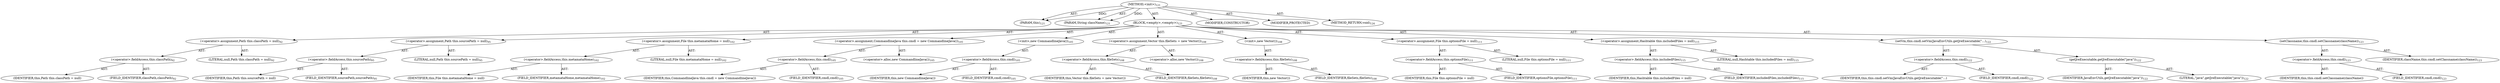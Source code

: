 digraph "&lt;init&gt;" {  
"111669149697" [label = <(METHOD,&lt;init&gt;)<SUB>121</SUB>> ]
"115964117003" [label = <(PARAM,this)<SUB>121</SUB>> ]
"115964117004" [label = <(PARAM,String className)<SUB>121</SUB>> ]
"25769803777" [label = <(BLOCK,&lt;empty&gt;,&lt;empty&gt;)<SUB>121</SUB>> ]
"30064771092" [label = <(&lt;operator&gt;.assignment,Path this.classPath = null)<SUB>92</SUB>> ]
"30064771093" [label = <(&lt;operator&gt;.fieldAccess,this.classPath)<SUB>92</SUB>> ]
"68719476766" [label = <(IDENTIFIER,this,Path this.classPath = null)> ]
"55834574857" [label = <(FIELD_IDENTIFIER,classPath,classPath)<SUB>92</SUB>> ]
"90194313221" [label = <(LITERAL,null,Path this.classPath = null)<SUB>92</SUB>> ]
"30064771094" [label = <(&lt;operator&gt;.assignment,Path this.sourcePath = null)<SUB>95</SUB>> ]
"30064771095" [label = <(&lt;operator&gt;.fieldAccess,this.sourcePath)<SUB>95</SUB>> ]
"68719476767" [label = <(IDENTIFIER,this,Path this.sourcePath = null)> ]
"55834574858" [label = <(FIELD_IDENTIFIER,sourcePath,sourcePath)<SUB>95</SUB>> ]
"90194313222" [label = <(LITERAL,null,Path this.sourcePath = null)<SUB>95</SUB>> ]
"30064771096" [label = <(&lt;operator&gt;.assignment,File this.metamataHome = null)<SUB>102</SUB>> ]
"30064771097" [label = <(&lt;operator&gt;.fieldAccess,this.metamataHome)<SUB>102</SUB>> ]
"68719476768" [label = <(IDENTIFIER,this,File this.metamataHome = null)> ]
"55834574859" [label = <(FIELD_IDENTIFIER,metamataHome,metamataHome)<SUB>102</SUB>> ]
"90194313223" [label = <(LITERAL,null,File this.metamataHome = null)<SUB>102</SUB>> ]
"30064771098" [label = <(&lt;operator&gt;.assignment,CommandlineJava this.cmdl = new CommandlineJava())<SUB>105</SUB>> ]
"30064771099" [label = <(&lt;operator&gt;.fieldAccess,this.cmdl)<SUB>105</SUB>> ]
"68719476769" [label = <(IDENTIFIER,this,CommandlineJava this.cmdl = new CommandlineJava())> ]
"55834574860" [label = <(FIELD_IDENTIFIER,cmdl,cmdl)<SUB>105</SUB>> ]
"30064771100" [label = <(&lt;operator&gt;.alloc,new CommandlineJava())<SUB>105</SUB>> ]
"30064771101" [label = <(&lt;init&gt;,new CommandlineJava())<SUB>105</SUB>> ]
"30064771102" [label = <(&lt;operator&gt;.fieldAccess,this.cmdl)<SUB>105</SUB>> ]
"68719476770" [label = <(IDENTIFIER,this,new CommandlineJava())> ]
"55834574861" [label = <(FIELD_IDENTIFIER,cmdl,cmdl)<SUB>105</SUB>> ]
"30064771103" [label = <(&lt;operator&gt;.assignment,Vector this.fileSets = new Vector())<SUB>108</SUB>> ]
"30064771104" [label = <(&lt;operator&gt;.fieldAccess,this.fileSets)<SUB>108</SUB>> ]
"68719476771" [label = <(IDENTIFIER,this,Vector this.fileSets = new Vector())> ]
"55834574862" [label = <(FIELD_IDENTIFIER,fileSets,fileSets)<SUB>108</SUB>> ]
"30064771105" [label = <(&lt;operator&gt;.alloc,new Vector())<SUB>108</SUB>> ]
"30064771106" [label = <(&lt;init&gt;,new Vector())<SUB>108</SUB>> ]
"30064771107" [label = <(&lt;operator&gt;.fieldAccess,this.fileSets)<SUB>108</SUB>> ]
"68719476772" [label = <(IDENTIFIER,this,new Vector())> ]
"55834574863" [label = <(FIELD_IDENTIFIER,fileSets,fileSets)<SUB>108</SUB>> ]
"30064771108" [label = <(&lt;operator&gt;.assignment,File this.optionsFile = null)<SUB>111</SUB>> ]
"30064771109" [label = <(&lt;operator&gt;.fieldAccess,this.optionsFile)<SUB>111</SUB>> ]
"68719476773" [label = <(IDENTIFIER,this,File this.optionsFile = null)> ]
"55834574864" [label = <(FIELD_IDENTIFIER,optionsFile,optionsFile)<SUB>111</SUB>> ]
"90194313224" [label = <(LITERAL,null,File this.optionsFile = null)<SUB>111</SUB>> ]
"30064771110" [label = <(&lt;operator&gt;.assignment,Hashtable this.includedFiles = null)<SUB>115</SUB>> ]
"30064771111" [label = <(&lt;operator&gt;.fieldAccess,this.includedFiles)<SUB>115</SUB>> ]
"68719476774" [label = <(IDENTIFIER,this,Hashtable this.includedFiles = null)> ]
"55834574865" [label = <(FIELD_IDENTIFIER,includedFiles,includedFiles)<SUB>115</SUB>> ]
"90194313225" [label = <(LITERAL,null,Hashtable this.includedFiles = null)<SUB>115</SUB>> ]
"30064771112" [label = <(setVm,this.cmdl.setVm(JavaEnvUtils.getJreExecutable(&quot;...)<SUB>122</SUB>> ]
"30064771113" [label = <(&lt;operator&gt;.fieldAccess,this.cmdl)<SUB>122</SUB>> ]
"68719476775" [label = <(IDENTIFIER,this,this.cmdl.setVm(JavaEnvUtils.getJreExecutable(&quot;...)> ]
"55834574866" [label = <(FIELD_IDENTIFIER,cmdl,cmdl)<SUB>122</SUB>> ]
"30064771114" [label = <(getJreExecutable,getJreExecutable(&quot;java&quot;))<SUB>122</SUB>> ]
"68719476776" [label = <(IDENTIFIER,JavaEnvUtils,getJreExecutable(&quot;java&quot;))<SUB>122</SUB>> ]
"90194313226" [label = <(LITERAL,&quot;java&quot;,getJreExecutable(&quot;java&quot;))<SUB>122</SUB>> ]
"30064771115" [label = <(setClassname,this.cmdl.setClassname(className))<SUB>123</SUB>> ]
"30064771116" [label = <(&lt;operator&gt;.fieldAccess,this.cmdl)<SUB>123</SUB>> ]
"68719476777" [label = <(IDENTIFIER,this,this.cmdl.setClassname(className))> ]
"55834574867" [label = <(FIELD_IDENTIFIER,cmdl,cmdl)<SUB>123</SUB>> ]
"68719476778" [label = <(IDENTIFIER,className,this.cmdl.setClassname(className))<SUB>123</SUB>> ]
"133143986185" [label = <(MODIFIER,CONSTRUCTOR)> ]
"133143986186" [label = <(MODIFIER,PROTECTED)> ]
"128849018881" [label = <(METHOD_RETURN,void)<SUB>124</SUB>> ]
  "111669149697" -> "115964117003"  [ label = "AST: "] 
  "111669149697" -> "115964117004"  [ label = "AST: "] 
  "111669149697" -> "25769803777"  [ label = "AST: "] 
  "111669149697" -> "133143986185"  [ label = "AST: "] 
  "111669149697" -> "133143986186"  [ label = "AST: "] 
  "111669149697" -> "128849018881"  [ label = "AST: "] 
  "25769803777" -> "30064771092"  [ label = "AST: "] 
  "25769803777" -> "30064771094"  [ label = "AST: "] 
  "25769803777" -> "30064771096"  [ label = "AST: "] 
  "25769803777" -> "30064771098"  [ label = "AST: "] 
  "25769803777" -> "30064771101"  [ label = "AST: "] 
  "25769803777" -> "30064771103"  [ label = "AST: "] 
  "25769803777" -> "30064771106"  [ label = "AST: "] 
  "25769803777" -> "30064771108"  [ label = "AST: "] 
  "25769803777" -> "30064771110"  [ label = "AST: "] 
  "25769803777" -> "30064771112"  [ label = "AST: "] 
  "25769803777" -> "30064771115"  [ label = "AST: "] 
  "30064771092" -> "30064771093"  [ label = "AST: "] 
  "30064771092" -> "90194313221"  [ label = "AST: "] 
  "30064771093" -> "68719476766"  [ label = "AST: "] 
  "30064771093" -> "55834574857"  [ label = "AST: "] 
  "30064771094" -> "30064771095"  [ label = "AST: "] 
  "30064771094" -> "90194313222"  [ label = "AST: "] 
  "30064771095" -> "68719476767"  [ label = "AST: "] 
  "30064771095" -> "55834574858"  [ label = "AST: "] 
  "30064771096" -> "30064771097"  [ label = "AST: "] 
  "30064771096" -> "90194313223"  [ label = "AST: "] 
  "30064771097" -> "68719476768"  [ label = "AST: "] 
  "30064771097" -> "55834574859"  [ label = "AST: "] 
  "30064771098" -> "30064771099"  [ label = "AST: "] 
  "30064771098" -> "30064771100"  [ label = "AST: "] 
  "30064771099" -> "68719476769"  [ label = "AST: "] 
  "30064771099" -> "55834574860"  [ label = "AST: "] 
  "30064771101" -> "30064771102"  [ label = "AST: "] 
  "30064771102" -> "68719476770"  [ label = "AST: "] 
  "30064771102" -> "55834574861"  [ label = "AST: "] 
  "30064771103" -> "30064771104"  [ label = "AST: "] 
  "30064771103" -> "30064771105"  [ label = "AST: "] 
  "30064771104" -> "68719476771"  [ label = "AST: "] 
  "30064771104" -> "55834574862"  [ label = "AST: "] 
  "30064771106" -> "30064771107"  [ label = "AST: "] 
  "30064771107" -> "68719476772"  [ label = "AST: "] 
  "30064771107" -> "55834574863"  [ label = "AST: "] 
  "30064771108" -> "30064771109"  [ label = "AST: "] 
  "30064771108" -> "90194313224"  [ label = "AST: "] 
  "30064771109" -> "68719476773"  [ label = "AST: "] 
  "30064771109" -> "55834574864"  [ label = "AST: "] 
  "30064771110" -> "30064771111"  [ label = "AST: "] 
  "30064771110" -> "90194313225"  [ label = "AST: "] 
  "30064771111" -> "68719476774"  [ label = "AST: "] 
  "30064771111" -> "55834574865"  [ label = "AST: "] 
  "30064771112" -> "30064771113"  [ label = "AST: "] 
  "30064771112" -> "30064771114"  [ label = "AST: "] 
  "30064771113" -> "68719476775"  [ label = "AST: "] 
  "30064771113" -> "55834574866"  [ label = "AST: "] 
  "30064771114" -> "68719476776"  [ label = "AST: "] 
  "30064771114" -> "90194313226"  [ label = "AST: "] 
  "30064771115" -> "30064771116"  [ label = "AST: "] 
  "30064771115" -> "68719476778"  [ label = "AST: "] 
  "30064771116" -> "68719476777"  [ label = "AST: "] 
  "30064771116" -> "55834574867"  [ label = "AST: "] 
  "111669149697" -> "115964117003"  [ label = "DDG: "] 
  "111669149697" -> "115964117004"  [ label = "DDG: "] 
}
